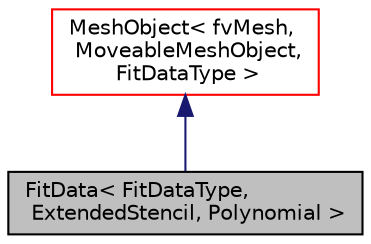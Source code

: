 digraph "FitData&lt; FitDataType, ExtendedStencil, Polynomial &gt;"
{
  bgcolor="transparent";
  edge [fontname="Helvetica",fontsize="10",labelfontname="Helvetica",labelfontsize="10"];
  node [fontname="Helvetica",fontsize="10",shape=record];
  Node1 [label="FitData\< FitDataType,\l ExtendedStencil, Polynomial \>",height=0.2,width=0.4,color="black", fillcolor="grey75", style="filled", fontcolor="black"];
  Node2 -> Node1 [dir="back",color="midnightblue",fontsize="10",style="solid",fontname="Helvetica"];
  Node2 [label="MeshObject\< fvMesh,\l MoveableMeshObject,\l FitDataType \>",height=0.2,width=0.4,color="red",URL="$a01499.html"];
}
